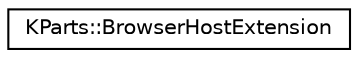 digraph "Graphical Class Hierarchy"
{
  edge [fontname="Helvetica",fontsize="10",labelfontname="Helvetica",labelfontsize="10"];
  node [fontname="Helvetica",fontsize="10",shape=record];
  rankdir="LR";
  Node0 [label="KParts::BrowserHostExtension",height=0.2,width=0.4,color="black", fillcolor="white", style="filled",URL="$classKParts_1_1BrowserHostExtension.html",tooltip="An extension class for container parts, i.e. "];
}
